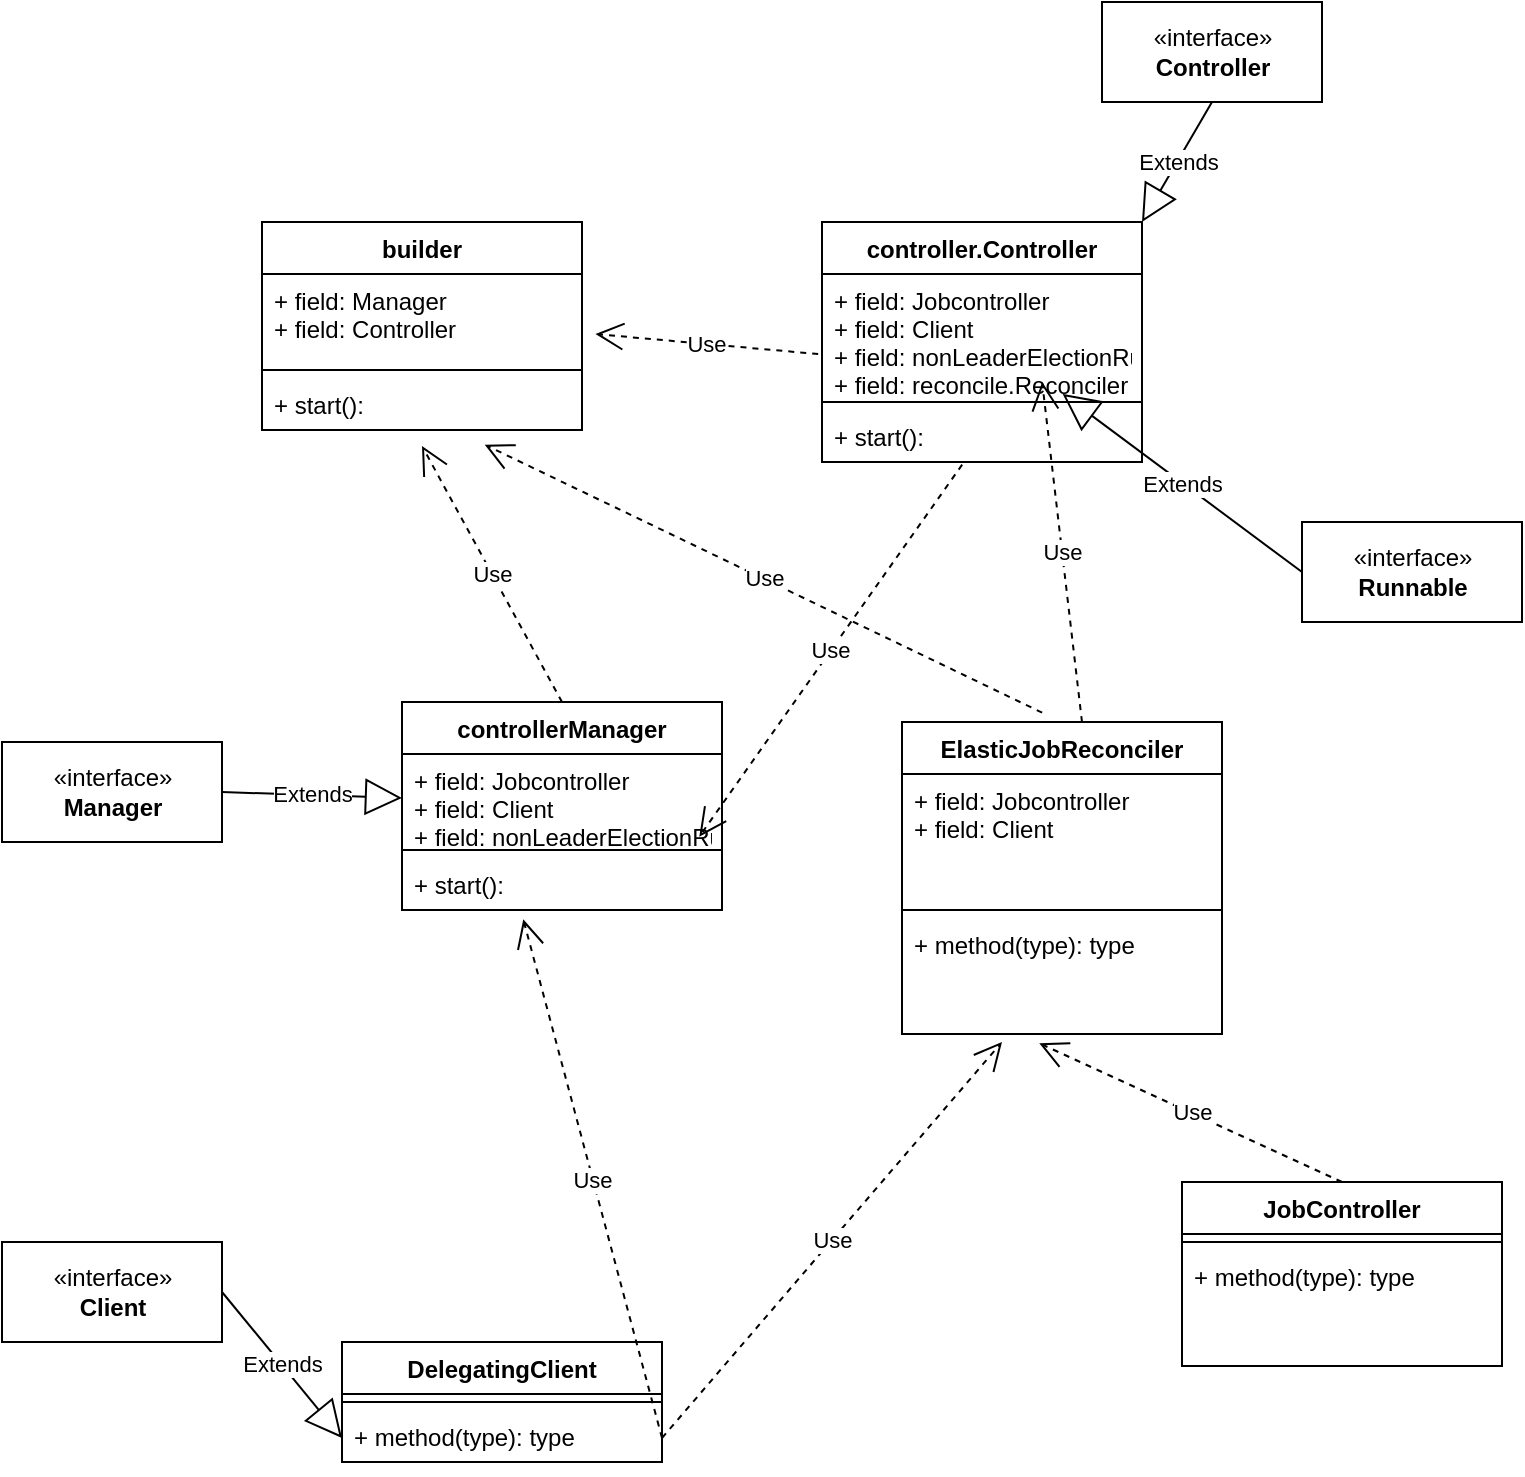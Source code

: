 <mxfile version="15.5.9" type="github">
  <diagram name="Page-1" id="c4acf3e9-155e-7222-9cf6-157b1a14988f">
    <mxGraphModel dx="1326" dy="930" grid="1" gridSize="10" guides="1" tooltips="1" connect="1" arrows="1" fold="1" page="1" pageScale="1" pageWidth="850" pageHeight="1100" background="none" math="0" shadow="0">
      <root>
        <mxCell id="0" />
        <mxCell id="1" parent="0" />
        <mxCell id="MmYiZjUI1B660UlviKAk-2" value="«interface»&lt;br&gt;&lt;b&gt;Client&lt;/b&gt;" style="html=1;" vertex="1" parent="1">
          <mxGeometry x="90" y="780" width="110" height="50" as="geometry" />
        </mxCell>
        <mxCell id="MmYiZjUI1B660UlviKAk-5" value="ElasticJobReconciler" style="swimlane;fontStyle=1;align=center;verticalAlign=top;childLayout=stackLayout;horizontal=1;startSize=26;horizontalStack=0;resizeParent=1;resizeParentMax=0;resizeLast=0;collapsible=1;marginBottom=0;" vertex="1" parent="1">
          <mxGeometry x="540" y="520" width="160" height="156" as="geometry" />
        </mxCell>
        <mxCell id="MmYiZjUI1B660UlviKAk-6" value="+ field: Jobcontroller&#xa;+ field: Client&#xa;&#xa;" style="text;strokeColor=none;fillColor=none;align=left;verticalAlign=top;spacingLeft=4;spacingRight=4;overflow=hidden;rotatable=0;points=[[0,0.5],[1,0.5]];portConstraint=eastwest;" vertex="1" parent="MmYiZjUI1B660UlviKAk-5">
          <mxGeometry y="26" width="160" height="64" as="geometry" />
        </mxCell>
        <mxCell id="MmYiZjUI1B660UlviKAk-7" value="" style="line;strokeWidth=1;fillColor=none;align=left;verticalAlign=middle;spacingTop=-1;spacingLeft=3;spacingRight=3;rotatable=0;labelPosition=right;points=[];portConstraint=eastwest;" vertex="1" parent="MmYiZjUI1B660UlviKAk-5">
          <mxGeometry y="90" width="160" height="8" as="geometry" />
        </mxCell>
        <mxCell id="MmYiZjUI1B660UlviKAk-8" value="+ method(type): type" style="text;strokeColor=none;fillColor=none;align=left;verticalAlign=top;spacingLeft=4;spacingRight=4;overflow=hidden;rotatable=0;points=[[0,0.5],[1,0.5]];portConstraint=eastwest;" vertex="1" parent="MmYiZjUI1B660UlviKAk-5">
          <mxGeometry y="98" width="160" height="58" as="geometry" />
        </mxCell>
        <mxCell id="MmYiZjUI1B660UlviKAk-9" value="controllerManager" style="swimlane;fontStyle=1;align=center;verticalAlign=top;childLayout=stackLayout;horizontal=1;startSize=26;horizontalStack=0;resizeParent=1;resizeParentMax=0;resizeLast=0;collapsible=1;marginBottom=0;" vertex="1" parent="1">
          <mxGeometry x="290" y="510" width="160" height="104" as="geometry" />
        </mxCell>
        <mxCell id="MmYiZjUI1B660UlviKAk-10" value="+ field: Jobcontroller&#xa;+ field: Client&#xa;+ field: nonLeaderElectionRunnables&#xa;" style="text;strokeColor=none;fillColor=none;align=left;verticalAlign=top;spacingLeft=4;spacingRight=4;overflow=hidden;rotatable=0;points=[[0,0.5],[1,0.5]];portConstraint=eastwest;" vertex="1" parent="MmYiZjUI1B660UlviKAk-9">
          <mxGeometry y="26" width="160" height="44" as="geometry" />
        </mxCell>
        <mxCell id="MmYiZjUI1B660UlviKAk-11" value="" style="line;strokeWidth=1;fillColor=none;align=left;verticalAlign=middle;spacingTop=-1;spacingLeft=3;spacingRight=3;rotatable=0;labelPosition=right;points=[];portConstraint=eastwest;" vertex="1" parent="MmYiZjUI1B660UlviKAk-9">
          <mxGeometry y="70" width="160" height="8" as="geometry" />
        </mxCell>
        <mxCell id="MmYiZjUI1B660UlviKAk-12" value="+ start(): " style="text;strokeColor=none;fillColor=none;align=left;verticalAlign=top;spacingLeft=4;spacingRight=4;overflow=hidden;rotatable=0;points=[[0,0.5],[1,0.5]];portConstraint=eastwest;" vertex="1" parent="MmYiZjUI1B660UlviKAk-9">
          <mxGeometry y="78" width="160" height="26" as="geometry" />
        </mxCell>
        <mxCell id="MmYiZjUI1B660UlviKAk-15" value="DelegatingClient" style="swimlane;fontStyle=1;align=center;verticalAlign=top;childLayout=stackLayout;horizontal=1;startSize=26;horizontalStack=0;resizeParent=1;resizeParentMax=0;resizeLast=0;collapsible=1;marginBottom=0;" vertex="1" parent="1">
          <mxGeometry x="260" y="830" width="160" height="60" as="geometry" />
        </mxCell>
        <mxCell id="MmYiZjUI1B660UlviKAk-17" value="" style="line;strokeWidth=1;fillColor=none;align=left;verticalAlign=middle;spacingTop=-1;spacingLeft=3;spacingRight=3;rotatable=0;labelPosition=right;points=[];portConstraint=eastwest;" vertex="1" parent="MmYiZjUI1B660UlviKAk-15">
          <mxGeometry y="26" width="160" height="8" as="geometry" />
        </mxCell>
        <mxCell id="MmYiZjUI1B660UlviKAk-18" value="+ method(type): type" style="text;strokeColor=none;fillColor=none;align=left;verticalAlign=top;spacingLeft=4;spacingRight=4;overflow=hidden;rotatable=0;points=[[0,0.5],[1,0.5]];portConstraint=eastwest;" vertex="1" parent="MmYiZjUI1B660UlviKAk-15">
          <mxGeometry y="34" width="160" height="26" as="geometry" />
        </mxCell>
        <mxCell id="MmYiZjUI1B660UlviKAk-23" value="Extends" style="endArrow=block;endSize=16;endFill=0;html=1;rounded=0;exitX=1;exitY=0.5;exitDx=0;exitDy=0;entryX=0;entryY=0.5;entryDx=0;entryDy=0;" edge="1" parent="1" source="MmYiZjUI1B660UlviKAk-2">
          <mxGeometry width="160" relative="1" as="geometry">
            <mxPoint x="390" y="960" as="sourcePoint" />
            <mxPoint x="260" y="878" as="targetPoint" />
          </mxGeometry>
        </mxCell>
        <mxCell id="MmYiZjUI1B660UlviKAk-24" value="Use" style="endArrow=open;endSize=12;dashed=1;html=1;rounded=0;exitX=1;exitY=0.5;exitDx=0;exitDy=0;entryX=0.379;entryY=1.179;entryDx=0;entryDy=0;entryPerimeter=0;" edge="1" parent="1" target="MmYiZjUI1B660UlviKAk-12">
          <mxGeometry width="160" relative="1" as="geometry">
            <mxPoint x="420" y="878" as="sourcePoint" />
            <mxPoint x="550" y="960" as="targetPoint" />
          </mxGeometry>
        </mxCell>
        <mxCell id="MmYiZjUI1B660UlviKAk-25" value="Use" style="endArrow=open;endSize=12;dashed=1;html=1;rounded=0;exitX=1;exitY=0.5;exitDx=0;exitDy=0;entryX=0.379;entryY=1.179;entryDx=0;entryDy=0;entryPerimeter=0;" edge="1" parent="1">
          <mxGeometry width="160" relative="1" as="geometry">
            <mxPoint x="420" y="878" as="sourcePoint" />
            <mxPoint x="590.0" y="680.004" as="targetPoint" />
          </mxGeometry>
        </mxCell>
        <mxCell id="MmYiZjUI1B660UlviKAk-26" value="«interface»&lt;br&gt;&lt;b&gt;Manager&lt;/b&gt;" style="html=1;" vertex="1" parent="1">
          <mxGeometry x="90" y="530" width="110" height="50" as="geometry" />
        </mxCell>
        <mxCell id="MmYiZjUI1B660UlviKAk-27" value="Extends" style="endArrow=block;endSize=16;endFill=0;html=1;rounded=0;exitX=1;exitY=0.5;exitDx=0;exitDy=0;entryX=0;entryY=0.5;entryDx=0;entryDy=0;" edge="1" parent="1" source="MmYiZjUI1B660UlviKAk-26" target="MmYiZjUI1B660UlviKAk-10">
          <mxGeometry width="160" relative="1" as="geometry">
            <mxPoint x="210" y="815" as="sourcePoint" />
            <mxPoint x="270" y="888" as="targetPoint" />
          </mxGeometry>
        </mxCell>
        <mxCell id="MmYiZjUI1B660UlviKAk-28" value="JobController" style="swimlane;fontStyle=1;align=center;verticalAlign=top;childLayout=stackLayout;horizontal=1;startSize=26;horizontalStack=0;resizeParent=1;resizeParentMax=0;resizeLast=0;collapsible=1;marginBottom=0;" vertex="1" parent="1">
          <mxGeometry x="680" y="750" width="160" height="92" as="geometry" />
        </mxCell>
        <mxCell id="MmYiZjUI1B660UlviKAk-30" value="" style="line;strokeWidth=1;fillColor=none;align=left;verticalAlign=middle;spacingTop=-1;spacingLeft=3;spacingRight=3;rotatable=0;labelPosition=right;points=[];portConstraint=eastwest;" vertex="1" parent="MmYiZjUI1B660UlviKAk-28">
          <mxGeometry y="26" width="160" height="8" as="geometry" />
        </mxCell>
        <mxCell id="MmYiZjUI1B660UlviKAk-31" value="+ method(type): type" style="text;strokeColor=none;fillColor=none;align=left;verticalAlign=top;spacingLeft=4;spacingRight=4;overflow=hidden;rotatable=0;points=[[0,0.5],[1,0.5]];portConstraint=eastwest;" vertex="1" parent="MmYiZjUI1B660UlviKAk-28">
          <mxGeometry y="34" width="160" height="58" as="geometry" />
        </mxCell>
        <mxCell id="MmYiZjUI1B660UlviKAk-32" value="Use" style="endArrow=open;endSize=12;dashed=1;html=1;rounded=0;exitX=0.5;exitY=0;exitDx=0;exitDy=0;entryX=0.429;entryY=1.08;entryDx=0;entryDy=0;entryPerimeter=0;" edge="1" parent="1" source="MmYiZjUI1B660UlviKAk-28" target="MmYiZjUI1B660UlviKAk-8">
          <mxGeometry width="160" relative="1" as="geometry">
            <mxPoint x="430" y="888" as="sourcePoint" />
            <mxPoint x="600" y="690.004" as="targetPoint" />
          </mxGeometry>
        </mxCell>
        <mxCell id="MmYiZjUI1B660UlviKAk-33" value="builder" style="swimlane;fontStyle=1;align=center;verticalAlign=top;childLayout=stackLayout;horizontal=1;startSize=26;horizontalStack=0;resizeParent=1;resizeParentMax=0;resizeLast=0;collapsible=1;marginBottom=0;" vertex="1" parent="1">
          <mxGeometry x="220" y="270" width="160" height="104" as="geometry" />
        </mxCell>
        <mxCell id="MmYiZjUI1B660UlviKAk-34" value="+ field: Manager&#xa;+ field: Controller&#xa;" style="text;strokeColor=none;fillColor=none;align=left;verticalAlign=top;spacingLeft=4;spacingRight=4;overflow=hidden;rotatable=0;points=[[0,0.5],[1,0.5]];portConstraint=eastwest;" vertex="1" parent="MmYiZjUI1B660UlviKAk-33">
          <mxGeometry y="26" width="160" height="44" as="geometry" />
        </mxCell>
        <mxCell id="MmYiZjUI1B660UlviKAk-35" value="" style="line;strokeWidth=1;fillColor=none;align=left;verticalAlign=middle;spacingTop=-1;spacingLeft=3;spacingRight=3;rotatable=0;labelPosition=right;points=[];portConstraint=eastwest;" vertex="1" parent="MmYiZjUI1B660UlviKAk-33">
          <mxGeometry y="70" width="160" height="8" as="geometry" />
        </mxCell>
        <mxCell id="MmYiZjUI1B660UlviKAk-36" value="+ start(): " style="text;strokeColor=none;fillColor=none;align=left;verticalAlign=top;spacingLeft=4;spacingRight=4;overflow=hidden;rotatable=0;points=[[0,0.5],[1,0.5]];portConstraint=eastwest;" vertex="1" parent="MmYiZjUI1B660UlviKAk-33">
          <mxGeometry y="78" width="160" height="26" as="geometry" />
        </mxCell>
        <mxCell id="MmYiZjUI1B660UlviKAk-43" value="Use" style="endArrow=open;endSize=12;dashed=1;html=1;rounded=0;exitX=0.5;exitY=0;exitDx=0;exitDy=0;entryX=0.5;entryY=1.308;entryDx=0;entryDy=0;entryPerimeter=0;" edge="1" parent="1" source="MmYiZjUI1B660UlviKAk-9" target="MmYiZjUI1B660UlviKAk-36">
          <mxGeometry width="160" relative="1" as="geometry">
            <mxPoint x="549.36" y="609.35" as="sourcePoint" />
            <mxPoint x="480.0" y="350.004" as="targetPoint" />
          </mxGeometry>
        </mxCell>
        <mxCell id="MmYiZjUI1B660UlviKAk-44" value="controller.Controller" style="swimlane;fontStyle=1;align=center;verticalAlign=top;childLayout=stackLayout;horizontal=1;startSize=26;horizontalStack=0;resizeParent=1;resizeParentMax=0;resizeLast=0;collapsible=1;marginBottom=0;" vertex="1" parent="1">
          <mxGeometry x="500" y="270" width="160" height="120" as="geometry" />
        </mxCell>
        <mxCell id="MmYiZjUI1B660UlviKAk-45" value="+ field: Jobcontroller&#xa;+ field: Client&#xa;+ field: nonLeaderElectionRunnables&#xa;+ field: reconcile.Reconciler" style="text;strokeColor=none;fillColor=none;align=left;verticalAlign=top;spacingLeft=4;spacingRight=4;overflow=hidden;rotatable=0;points=[[0,0.5],[1,0.5]];portConstraint=eastwest;" vertex="1" parent="MmYiZjUI1B660UlviKAk-44">
          <mxGeometry y="26" width="160" height="60" as="geometry" />
        </mxCell>
        <mxCell id="MmYiZjUI1B660UlviKAk-46" value="" style="line;strokeWidth=1;fillColor=none;align=left;verticalAlign=middle;spacingTop=-1;spacingLeft=3;spacingRight=3;rotatable=0;labelPosition=right;points=[];portConstraint=eastwest;" vertex="1" parent="MmYiZjUI1B660UlviKAk-44">
          <mxGeometry y="86" width="160" height="8" as="geometry" />
        </mxCell>
        <mxCell id="MmYiZjUI1B660UlviKAk-47" value="+ start(): " style="text;strokeColor=none;fillColor=none;align=left;verticalAlign=top;spacingLeft=4;spacingRight=4;overflow=hidden;rotatable=0;points=[[0,0.5],[1,0.5]];portConstraint=eastwest;" vertex="1" parent="MmYiZjUI1B660UlviKAk-44">
          <mxGeometry y="94" width="160" height="26" as="geometry" />
        </mxCell>
        <mxCell id="MmYiZjUI1B660UlviKAk-48" value="«interface»&lt;br&gt;&lt;b&gt;Controller&lt;/b&gt;" style="html=1;" vertex="1" parent="1">
          <mxGeometry x="640" y="160" width="110" height="50" as="geometry" />
        </mxCell>
        <mxCell id="MmYiZjUI1B660UlviKAk-49" value="«interface»&lt;br&gt;&lt;b&gt;Runnable&lt;/b&gt;" style="html=1;" vertex="1" parent="1">
          <mxGeometry x="740" y="420" width="110" height="50" as="geometry" />
        </mxCell>
        <mxCell id="MmYiZjUI1B660UlviKAk-50" value="Extends" style="endArrow=block;endSize=16;endFill=0;html=1;rounded=0;exitX=0;exitY=0.5;exitDx=0;exitDy=0;" edge="1" parent="1" source="MmYiZjUI1B660UlviKAk-49" target="MmYiZjUI1B660UlviKAk-45">
          <mxGeometry width="160" relative="1" as="geometry">
            <mxPoint x="210" y="565" as="sourcePoint" />
            <mxPoint x="300" y="568" as="targetPoint" />
          </mxGeometry>
        </mxCell>
        <mxCell id="MmYiZjUI1B660UlviKAk-51" value="Extends" style="endArrow=block;endSize=16;endFill=0;html=1;rounded=0;exitX=0.5;exitY=1;exitDx=0;exitDy=0;entryX=1;entryY=0;entryDx=0;entryDy=0;" edge="1" parent="1" source="MmYiZjUI1B660UlviKAk-48" target="MmYiZjUI1B660UlviKAk-44">
          <mxGeometry width="160" relative="1" as="geometry">
            <mxPoint x="825" y="335" as="sourcePoint" />
            <mxPoint x="670" y="330.383" as="targetPoint" />
          </mxGeometry>
        </mxCell>
        <mxCell id="MmYiZjUI1B660UlviKAk-52" value="Use" style="endArrow=open;endSize=12;dashed=1;html=1;rounded=0;exitX=-0.012;exitY=0.667;exitDx=0;exitDy=0;entryX=1.042;entryY=0.682;entryDx=0;entryDy=0;entryPerimeter=0;exitPerimeter=0;" edge="1" parent="1" source="MmYiZjUI1B660UlviKAk-45" target="MmYiZjUI1B660UlviKAk-34">
          <mxGeometry width="160" relative="1" as="geometry">
            <mxPoint x="380" y="520" as="sourcePoint" />
            <mxPoint x="380" y="392.008" as="targetPoint" />
          </mxGeometry>
        </mxCell>
        <mxCell id="MmYiZjUI1B660UlviKAk-55" value="Use" style="endArrow=open;endSize=12;dashed=1;html=1;rounded=0;exitX=0.438;exitY=1.051;exitDx=0;exitDy=0;entryX=0.929;entryY=0.939;entryDx=0;entryDy=0;entryPerimeter=0;exitPerimeter=0;" edge="1" parent="1" source="MmYiZjUI1B660UlviKAk-47" target="MmYiZjUI1B660UlviKAk-10">
          <mxGeometry width="160" relative="1" as="geometry">
            <mxPoint x="508.08" y="335.348" as="sourcePoint" />
            <mxPoint x="396.72" y="336.008" as="targetPoint" />
          </mxGeometry>
        </mxCell>
        <mxCell id="MmYiZjUI1B660UlviKAk-56" value="Use" style="endArrow=open;endSize=12;dashed=1;html=1;rounded=0;exitX=0.438;exitY=-0.03;exitDx=0;exitDy=0;entryX=0.696;entryY=1.282;entryDx=0;entryDy=0;entryPerimeter=0;exitPerimeter=0;" edge="1" parent="1" source="MmYiZjUI1B660UlviKAk-5" target="MmYiZjUI1B660UlviKAk-36">
          <mxGeometry width="160" relative="1" as="geometry">
            <mxPoint x="530" y="501.99" as="sourcePoint" />
            <mxPoint x="460" y="373.998" as="targetPoint" />
          </mxGeometry>
        </mxCell>
        <mxCell id="MmYiZjUI1B660UlviKAk-57" value="Use" style="endArrow=open;endSize=12;dashed=1;html=1;rounded=0;entryX=0.688;entryY=0.9;entryDx=0;entryDy=0;entryPerimeter=0;" edge="1" parent="1" target="MmYiZjUI1B660UlviKAk-45">
          <mxGeometry width="160" relative="1" as="geometry">
            <mxPoint x="630" y="520" as="sourcePoint" />
            <mxPoint x="341.36" y="391.332" as="targetPoint" />
          </mxGeometry>
        </mxCell>
      </root>
    </mxGraphModel>
  </diagram>
</mxfile>
